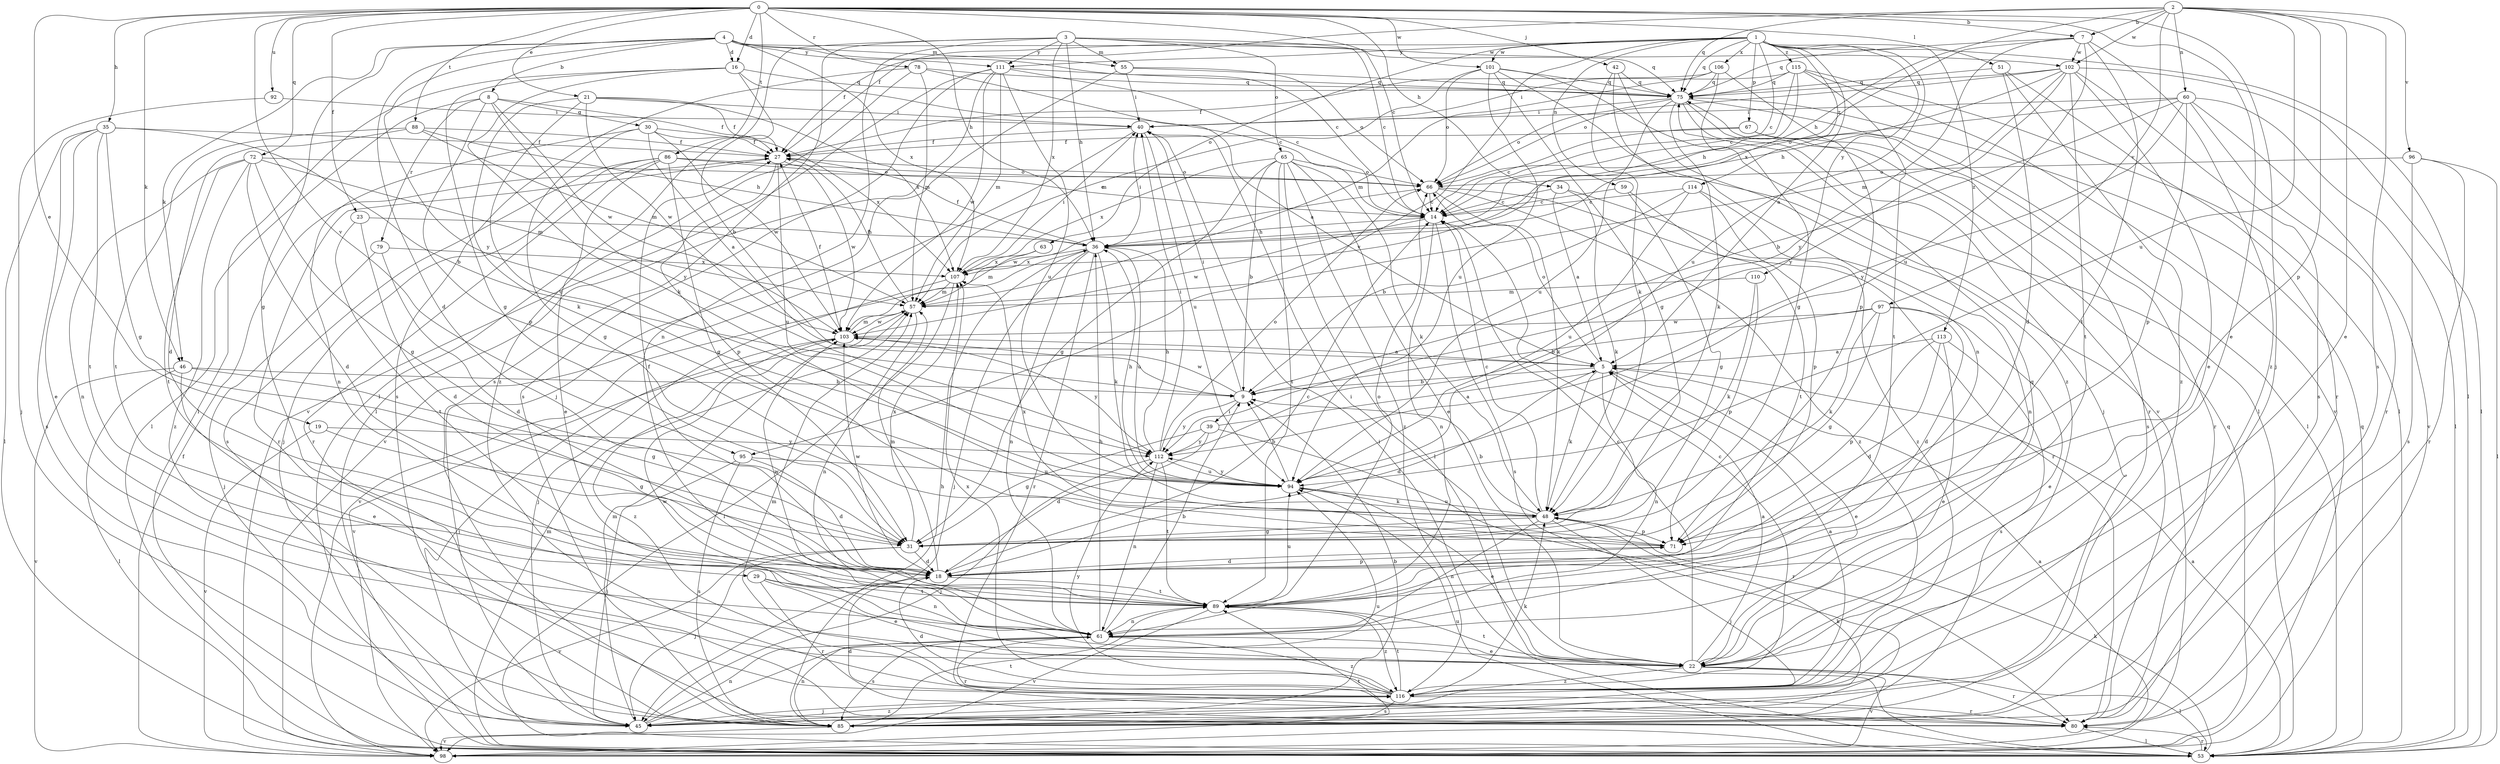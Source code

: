 strict digraph  {
0;
1;
2;
3;
4;
5;
7;
8;
9;
14;
16;
18;
19;
21;
22;
23;
27;
29;
30;
31;
34;
35;
36;
39;
40;
42;
45;
46;
48;
51;
53;
55;
57;
59;
60;
61;
63;
65;
66;
67;
71;
72;
75;
78;
79;
80;
85;
86;
88;
89;
92;
94;
95;
96;
97;
98;
101;
102;
103;
106;
107;
110;
111;
112;
113;
114;
115;
116;
0 -> 7  [label=b];
0 -> 14  [label=c];
0 -> 16  [label=d];
0 -> 19  [label=e];
0 -> 21  [label=e];
0 -> 22  [label=e];
0 -> 23  [label=f];
0 -> 34  [label=h];
0 -> 35  [label=h];
0 -> 36  [label=h];
0 -> 42  [label=j];
0 -> 45  [label=j];
0 -> 46  [label=k];
0 -> 51  [label=l];
0 -> 72  [label=q];
0 -> 78  [label=r];
0 -> 86  [label=t];
0 -> 88  [label=t];
0 -> 92  [label=u];
0 -> 95  [label=v];
0 -> 101  [label=w];
1 -> 5  [label=a];
1 -> 14  [label=c];
1 -> 27  [label=f];
1 -> 53  [label=l];
1 -> 59  [label=n];
1 -> 63  [label=o];
1 -> 67  [label=p];
1 -> 75  [label=q];
1 -> 94  [label=u];
1 -> 95  [label=v];
1 -> 101  [label=w];
1 -> 106  [label=x];
1 -> 110  [label=y];
1 -> 111  [label=y];
1 -> 113  [label=z];
1 -> 114  [label=z];
1 -> 115  [label=z];
2 -> 7  [label=b];
2 -> 22  [label=e];
2 -> 27  [label=f];
2 -> 36  [label=h];
2 -> 60  [label=n];
2 -> 71  [label=p];
2 -> 75  [label=q];
2 -> 85  [label=s];
2 -> 94  [label=u];
2 -> 96  [label=v];
2 -> 97  [label=v];
2 -> 102  [label=w];
3 -> 14  [label=c];
3 -> 36  [label=h];
3 -> 53  [label=l];
3 -> 55  [label=m];
3 -> 61  [label=n];
3 -> 65  [label=o];
3 -> 85  [label=s];
3 -> 102  [label=w];
3 -> 107  [label=x];
3 -> 111  [label=y];
4 -> 8  [label=b];
4 -> 14  [label=c];
4 -> 16  [label=d];
4 -> 18  [label=d];
4 -> 29  [label=g];
4 -> 46  [label=k];
4 -> 55  [label=m];
4 -> 75  [label=q];
4 -> 107  [label=x];
4 -> 111  [label=y];
4 -> 112  [label=y];
5 -> 9  [label=b];
5 -> 18  [label=d];
5 -> 22  [label=e];
5 -> 48  [label=k];
5 -> 61  [label=n];
5 -> 66  [label=o];
7 -> 75  [label=q];
7 -> 89  [label=t];
7 -> 94  [label=u];
7 -> 102  [label=w];
7 -> 107  [label=x];
7 -> 112  [label=y];
7 -> 116  [label=z];
8 -> 27  [label=f];
8 -> 30  [label=g];
8 -> 53  [label=l];
8 -> 71  [label=p];
8 -> 79  [label=r];
8 -> 103  [label=w];
8 -> 112  [label=y];
9 -> 39  [label=i];
9 -> 40  [label=i];
9 -> 103  [label=w];
9 -> 112  [label=y];
14 -> 36  [label=h];
14 -> 61  [label=n];
14 -> 85  [label=s];
14 -> 103  [label=w];
16 -> 9  [label=b];
16 -> 14  [label=c];
16 -> 31  [label=g];
16 -> 48  [label=k];
16 -> 53  [label=l];
16 -> 75  [label=q];
18 -> 14  [label=c];
18 -> 27  [label=f];
18 -> 57  [label=m];
18 -> 71  [label=p];
18 -> 89  [label=t];
18 -> 103  [label=w];
19 -> 31  [label=g];
19 -> 98  [label=v];
19 -> 112  [label=y];
21 -> 27  [label=f];
21 -> 40  [label=i];
21 -> 48  [label=k];
21 -> 94  [label=u];
21 -> 103  [label=w];
21 -> 107  [label=x];
22 -> 5  [label=a];
22 -> 14  [label=c];
22 -> 40  [label=i];
22 -> 53  [label=l];
22 -> 75  [label=q];
22 -> 80  [label=r];
22 -> 89  [label=t];
22 -> 98  [label=v];
22 -> 103  [label=w];
22 -> 116  [label=z];
23 -> 18  [label=d];
23 -> 36  [label=h];
23 -> 89  [label=t];
27 -> 66  [label=o];
27 -> 71  [label=p];
27 -> 80  [label=r];
27 -> 94  [label=u];
27 -> 103  [label=w];
29 -> 22  [label=e];
29 -> 61  [label=n];
29 -> 80  [label=r];
29 -> 89  [label=t];
30 -> 5  [label=a];
30 -> 27  [label=f];
30 -> 31  [label=g];
30 -> 61  [label=n];
30 -> 103  [label=w];
30 -> 107  [label=x];
31 -> 18  [label=d];
31 -> 45  [label=j];
31 -> 98  [label=v];
31 -> 107  [label=x];
34 -> 5  [label=a];
34 -> 14  [label=c];
34 -> 48  [label=k];
34 -> 116  [label=z];
35 -> 9  [label=b];
35 -> 22  [label=e];
35 -> 27  [label=f];
35 -> 31  [label=g];
35 -> 53  [label=l];
35 -> 85  [label=s];
35 -> 89  [label=t];
36 -> 27  [label=f];
36 -> 40  [label=i];
36 -> 45  [label=j];
36 -> 48  [label=k];
36 -> 61  [label=n];
36 -> 80  [label=r];
36 -> 94  [label=u];
36 -> 98  [label=v];
36 -> 107  [label=x];
39 -> 5  [label=a];
39 -> 18  [label=d];
39 -> 31  [label=g];
39 -> 80  [label=r];
39 -> 112  [label=y];
40 -> 27  [label=f];
40 -> 94  [label=u];
40 -> 98  [label=v];
42 -> 48  [label=k];
42 -> 61  [label=n];
42 -> 75  [label=q];
42 -> 116  [label=z];
45 -> 48  [label=k];
45 -> 57  [label=m];
45 -> 61  [label=n];
45 -> 94  [label=u];
45 -> 116  [label=z];
46 -> 9  [label=b];
46 -> 22  [label=e];
46 -> 31  [label=g];
46 -> 53  [label=l];
46 -> 98  [label=v];
48 -> 9  [label=b];
48 -> 14  [label=c];
48 -> 31  [label=g];
48 -> 45  [label=j];
48 -> 61  [label=n];
48 -> 71  [label=p];
48 -> 94  [label=u];
51 -> 18  [label=d];
51 -> 75  [label=q];
51 -> 80  [label=r];
51 -> 116  [label=z];
53 -> 5  [label=a];
53 -> 40  [label=i];
53 -> 48  [label=k];
53 -> 57  [label=m];
53 -> 75  [label=q];
53 -> 80  [label=r];
53 -> 94  [label=u];
55 -> 40  [label=i];
55 -> 53  [label=l];
55 -> 66  [label=o];
55 -> 75  [label=q];
57 -> 27  [label=f];
57 -> 61  [label=n];
57 -> 98  [label=v];
57 -> 103  [label=w];
59 -> 14  [label=c];
59 -> 31  [label=g];
59 -> 89  [label=t];
60 -> 9  [label=b];
60 -> 40  [label=i];
60 -> 53  [label=l];
60 -> 66  [label=o];
60 -> 71  [label=p];
60 -> 80  [label=r];
60 -> 98  [label=v];
60 -> 112  [label=y];
61 -> 9  [label=b];
61 -> 22  [label=e];
61 -> 36  [label=h];
61 -> 80  [label=r];
61 -> 85  [label=s];
61 -> 116  [label=z];
63 -> 57  [label=m];
63 -> 107  [label=x];
65 -> 9  [label=b];
65 -> 22  [label=e];
65 -> 31  [label=g];
65 -> 48  [label=k];
65 -> 53  [label=l];
65 -> 66  [label=o];
65 -> 89  [label=t];
65 -> 107  [label=x];
65 -> 116  [label=z];
66 -> 14  [label=c];
66 -> 48  [label=k];
66 -> 80  [label=r];
66 -> 103  [label=w];
66 -> 116  [label=z];
67 -> 14  [label=c];
67 -> 27  [label=f];
67 -> 80  [label=r];
67 -> 85  [label=s];
71 -> 18  [label=d];
71 -> 107  [label=x];
72 -> 18  [label=d];
72 -> 31  [label=g];
72 -> 57  [label=m];
72 -> 61  [label=n];
72 -> 66  [label=o];
72 -> 89  [label=t];
72 -> 116  [label=z];
75 -> 40  [label=i];
75 -> 45  [label=j];
75 -> 48  [label=k];
75 -> 53  [label=l];
75 -> 66  [label=o];
75 -> 80  [label=r];
75 -> 94  [label=u];
78 -> 5  [label=a];
78 -> 57  [label=m];
78 -> 75  [label=q];
78 -> 85  [label=s];
78 -> 116  [label=z];
79 -> 18  [label=d];
79 -> 45  [label=j];
79 -> 107  [label=x];
80 -> 18  [label=d];
80 -> 53  [label=l];
85 -> 9  [label=b];
85 -> 36  [label=h];
85 -> 61  [label=n];
85 -> 89  [label=t];
85 -> 98  [label=v];
86 -> 14  [label=c];
86 -> 22  [label=e];
86 -> 31  [label=g];
86 -> 45  [label=j];
86 -> 66  [label=o];
86 -> 80  [label=r];
86 -> 85  [label=s];
88 -> 18  [label=d];
88 -> 27  [label=f];
88 -> 36  [label=h];
88 -> 57  [label=m];
88 -> 89  [label=t];
89 -> 61  [label=n];
89 -> 66  [label=o];
89 -> 94  [label=u];
89 -> 98  [label=v];
89 -> 103  [label=w];
89 -> 116  [label=z];
92 -> 40  [label=i];
92 -> 45  [label=j];
94 -> 9  [label=b];
94 -> 22  [label=e];
94 -> 36  [label=h];
94 -> 48  [label=k];
94 -> 112  [label=y];
95 -> 18  [label=d];
95 -> 45  [label=j];
95 -> 85  [label=s];
95 -> 94  [label=u];
96 -> 53  [label=l];
96 -> 66  [label=o];
96 -> 80  [label=r];
96 -> 85  [label=s];
97 -> 9  [label=b];
97 -> 18  [label=d];
97 -> 22  [label=e];
97 -> 31  [label=g];
97 -> 48  [label=k];
97 -> 103  [label=w];
98 -> 5  [label=a];
98 -> 27  [label=f];
98 -> 75  [label=q];
98 -> 89  [label=t];
101 -> 31  [label=g];
101 -> 53  [label=l];
101 -> 57  [label=m];
101 -> 66  [label=o];
101 -> 75  [label=q];
101 -> 94  [label=u];
101 -> 98  [label=v];
102 -> 22  [label=e];
102 -> 36  [label=h];
102 -> 53  [label=l];
102 -> 57  [label=m];
102 -> 66  [label=o];
102 -> 75  [label=q];
102 -> 85  [label=s];
102 -> 89  [label=t];
102 -> 112  [label=y];
103 -> 5  [label=a];
103 -> 27  [label=f];
103 -> 45  [label=j];
103 -> 57  [label=m];
103 -> 112  [label=y];
103 -> 116  [label=z];
106 -> 27  [label=f];
106 -> 31  [label=g];
106 -> 57  [label=m];
106 -> 71  [label=p];
106 -> 75  [label=q];
107 -> 40  [label=i];
107 -> 45  [label=j];
107 -> 53  [label=l];
107 -> 57  [label=m];
110 -> 48  [label=k];
110 -> 57  [label=m];
110 -> 71  [label=p];
111 -> 14  [label=c];
111 -> 45  [label=j];
111 -> 57  [label=m];
111 -> 75  [label=q];
111 -> 85  [label=s];
111 -> 94  [label=u];
111 -> 98  [label=v];
111 -> 103  [label=w];
112 -> 36  [label=h];
112 -> 40  [label=i];
112 -> 45  [label=j];
112 -> 61  [label=n];
112 -> 66  [label=o];
112 -> 89  [label=t];
112 -> 94  [label=u];
113 -> 5  [label=a];
113 -> 18  [label=d];
113 -> 22  [label=e];
113 -> 71  [label=p];
113 -> 85  [label=s];
114 -> 9  [label=b];
114 -> 14  [label=c];
114 -> 61  [label=n];
114 -> 71  [label=p];
114 -> 94  [label=u];
115 -> 14  [label=c];
115 -> 36  [label=h];
115 -> 40  [label=i];
115 -> 53  [label=l];
115 -> 75  [label=q];
115 -> 89  [label=t];
115 -> 98  [label=v];
116 -> 5  [label=a];
116 -> 14  [label=c];
116 -> 18  [label=d];
116 -> 45  [label=j];
116 -> 48  [label=k];
116 -> 57  [label=m];
116 -> 80  [label=r];
116 -> 85  [label=s];
116 -> 89  [label=t];
116 -> 107  [label=x];
116 -> 112  [label=y];
}

